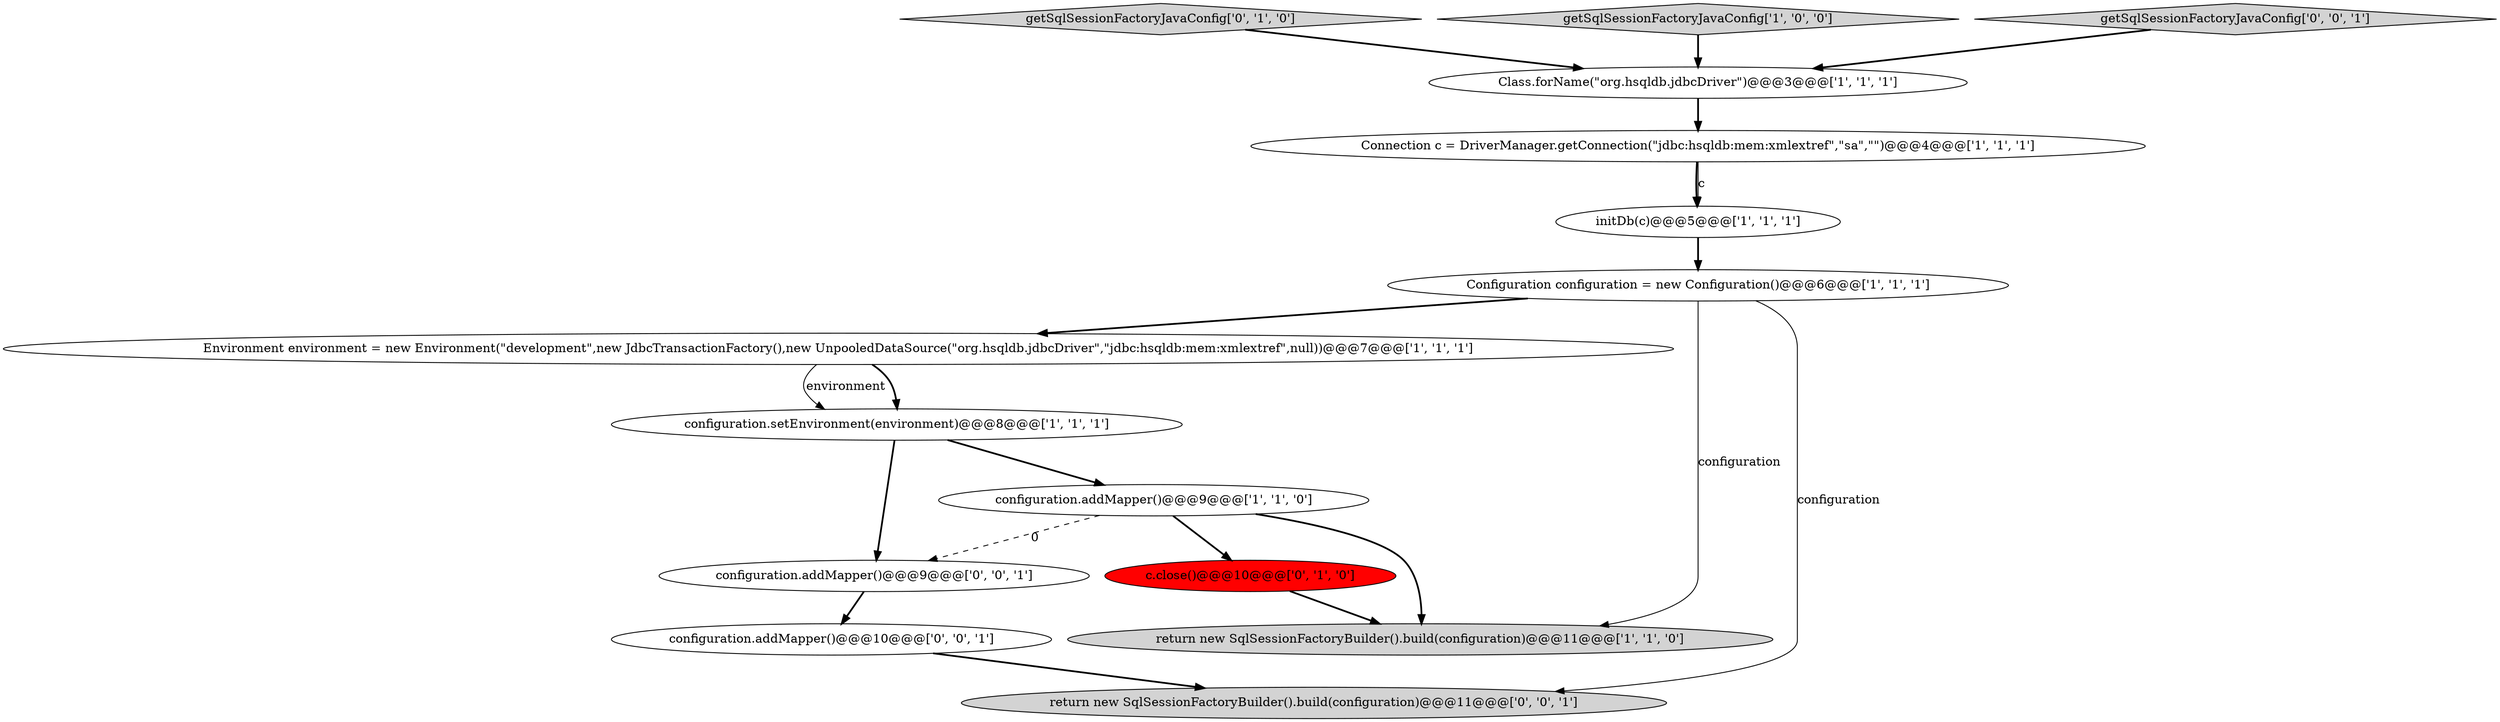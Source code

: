 digraph {
5 [style = filled, label = "Configuration configuration = new Configuration()@@@6@@@['1', '1', '1']", fillcolor = white, shape = ellipse image = "AAA0AAABBB1BBB"];
0 [style = filled, label = "initDb(c)@@@5@@@['1', '1', '1']", fillcolor = white, shape = ellipse image = "AAA0AAABBB1BBB"];
11 [style = filled, label = "configuration.addMapper()@@@10@@@['0', '0', '1']", fillcolor = white, shape = ellipse image = "AAA0AAABBB3BBB"];
9 [style = filled, label = "getSqlSessionFactoryJavaConfig['0', '1', '0']", fillcolor = lightgray, shape = diamond image = "AAA0AAABBB2BBB"];
4 [style = filled, label = "Class.forName(\"org.hsqldb.jdbcDriver\")@@@3@@@['1', '1', '1']", fillcolor = white, shape = ellipse image = "AAA0AAABBB1BBB"];
1 [style = filled, label = "return new SqlSessionFactoryBuilder().build(configuration)@@@11@@@['1', '1', '0']", fillcolor = lightgray, shape = ellipse image = "AAA0AAABBB1BBB"];
10 [style = filled, label = "c.close()@@@10@@@['0', '1', '0']", fillcolor = red, shape = ellipse image = "AAA1AAABBB2BBB"];
8 [style = filled, label = "getSqlSessionFactoryJavaConfig['1', '0', '0']", fillcolor = lightgray, shape = diamond image = "AAA0AAABBB1BBB"];
12 [style = filled, label = "configuration.addMapper()@@@9@@@['0', '0', '1']", fillcolor = white, shape = ellipse image = "AAA0AAABBB3BBB"];
6 [style = filled, label = "Environment environment = new Environment(\"development\",new JdbcTransactionFactory(),new UnpooledDataSource(\"org.hsqldb.jdbcDriver\",\"jdbc:hsqldb:mem:xmlextref\",null))@@@7@@@['1', '1', '1']", fillcolor = white, shape = ellipse image = "AAA0AAABBB1BBB"];
13 [style = filled, label = "return new SqlSessionFactoryBuilder().build(configuration)@@@11@@@['0', '0', '1']", fillcolor = lightgray, shape = ellipse image = "AAA0AAABBB3BBB"];
2 [style = filled, label = "Connection c = DriverManager.getConnection(\"jdbc:hsqldb:mem:xmlextref\",\"sa\",\"\")@@@4@@@['1', '1', '1']", fillcolor = white, shape = ellipse image = "AAA0AAABBB1BBB"];
3 [style = filled, label = "configuration.addMapper()@@@9@@@['1', '1', '0']", fillcolor = white, shape = ellipse image = "AAA0AAABBB1BBB"];
7 [style = filled, label = "configuration.setEnvironment(environment)@@@8@@@['1', '1', '1']", fillcolor = white, shape = ellipse image = "AAA0AAABBB1BBB"];
14 [style = filled, label = "getSqlSessionFactoryJavaConfig['0', '0', '1']", fillcolor = lightgray, shape = diamond image = "AAA0AAABBB3BBB"];
3->10 [style = bold, label=""];
2->0 [style = bold, label=""];
2->0 [style = solid, label="c"];
4->2 [style = bold, label=""];
8->4 [style = bold, label=""];
5->6 [style = bold, label=""];
6->7 [style = bold, label=""];
3->1 [style = bold, label=""];
10->1 [style = bold, label=""];
5->1 [style = solid, label="configuration"];
6->7 [style = solid, label="environment"];
7->12 [style = bold, label=""];
5->13 [style = solid, label="configuration"];
3->12 [style = dashed, label="0"];
7->3 [style = bold, label=""];
11->13 [style = bold, label=""];
9->4 [style = bold, label=""];
0->5 [style = bold, label=""];
14->4 [style = bold, label=""];
12->11 [style = bold, label=""];
}
